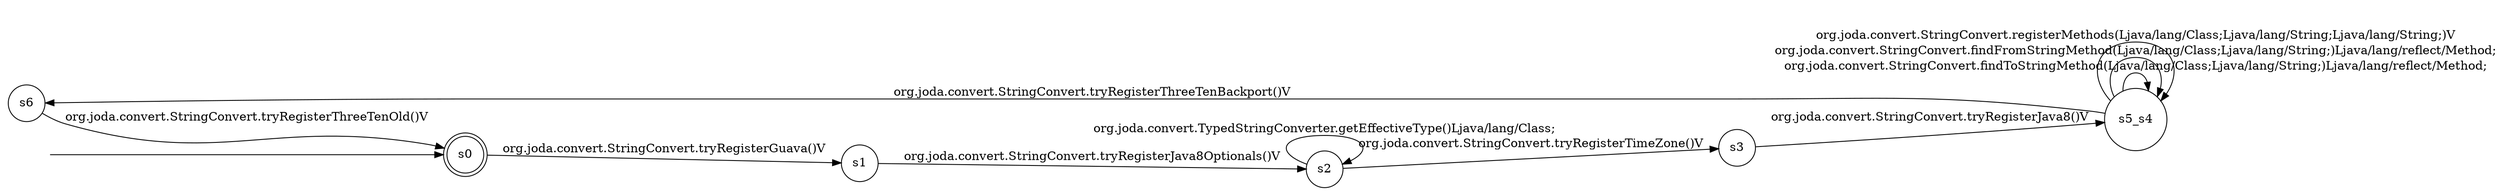 digraph Automaton {
  rankdir = LR;
  0 [shape=circle,label="s6"];
  1 [shape=circle,label="s2"];
  2 [shape=circle,label="s3"];
  3 [shape=doublecircle,label="s0"];
  initial [shape=plaintext,label=""];
  initial -> 3
  4 [shape=circle,label="s1"];
  5 [shape=circle,label="s5_s4"];
  5 -> 5 [label="org.joda.convert.StringConvert.findToStringMethod(Ljava/lang/Class;Ljava/lang/String;)Ljava/lang/reflect/Method;"];
  5 -> 5 [label="org.joda.convert.StringConvert.findFromStringMethod(Ljava/lang/Class;Ljava/lang/String;)Ljava/lang/reflect/Method;"];
  1 -> 1 [label="org.joda.convert.TypedStringConverter.getEffectiveType()Ljava/lang/Class;"];
  4 -> 1 [label="org.joda.convert.StringConvert.tryRegisterJava8Optionals()V"];
  5 -> 0 [label="org.joda.convert.StringConvert.tryRegisterThreeTenBackport()V"];
  3 -> 4 [label="org.joda.convert.StringConvert.tryRegisterGuava()V"];
  5 -> 5 [label="org.joda.convert.StringConvert.registerMethods(Ljava/lang/Class;Ljava/lang/String;Ljava/lang/String;)V"];
  2 -> 5 [label="org.joda.convert.StringConvert.tryRegisterJava8()V"];
  1 -> 2 [label="org.joda.convert.StringConvert.tryRegisterTimeZone()V"];
  0 -> 3 [label="org.joda.convert.StringConvert.tryRegisterThreeTenOld()V"];
}
